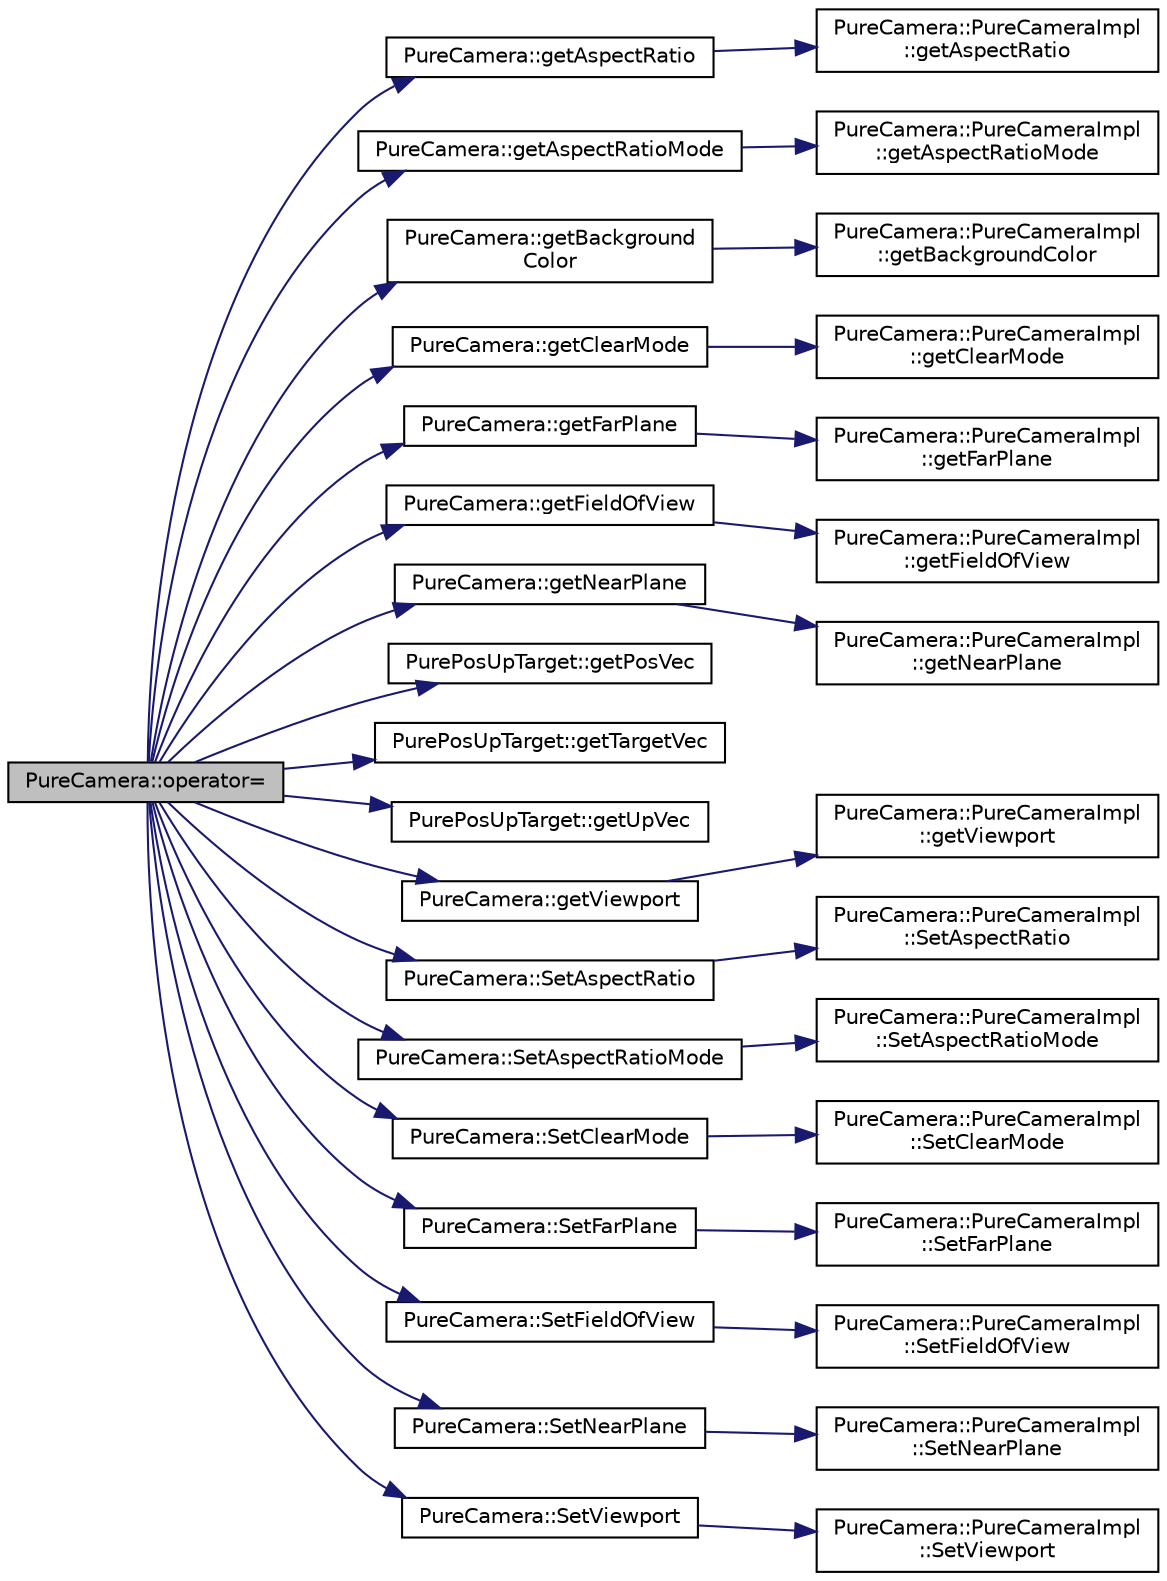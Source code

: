 digraph "PureCamera::operator="
{
 // LATEX_PDF_SIZE
  edge [fontname="Helvetica",fontsize="10",labelfontname="Helvetica",labelfontsize="10"];
  node [fontname="Helvetica",fontsize="10",shape=record];
  rankdir="LR";
  Node1 [label="PureCamera::operator=",height=0.2,width=0.4,color="black", fillcolor="grey75", style="filled", fontcolor="black",tooltip="Assignment operator."];
  Node1 -> Node2 [color="midnightblue",fontsize="10",style="solid",fontname="Helvetica"];
  Node2 [label="PureCamera::getAspectRatio",height=0.2,width=0.4,color="black", fillcolor="white", style="filled",URL="$class_pure_camera.html#a2d2b560f1297acf383ceb6655c798446",tooltip="Gets the camera's aspect ratio (usually viewport width / height)."];
  Node2 -> Node3 [color="midnightblue",fontsize="10",style="solid",fontname="Helvetica"];
  Node3 [label="PureCamera::PureCameraImpl\l::getAspectRatio",height=0.2,width=0.4,color="black", fillcolor="white", style="filled",URL="$class_pure_camera_1_1_pure_camera_impl.html#a447b5c4db82775c64e357ba54c362046",tooltip=" "];
  Node1 -> Node4 [color="midnightblue",fontsize="10",style="solid",fontname="Helvetica"];
  Node4 [label="PureCamera::getAspectRatioMode",height=0.2,width=0.4,color="black", fillcolor="white", style="filled",URL="$class_pure_camera.html#a742682ac90af0c9c7fd4f376644c92dd",tooltip="Gets aspect ratio mode."];
  Node4 -> Node5 [color="midnightblue",fontsize="10",style="solid",fontname="Helvetica"];
  Node5 [label="PureCamera::PureCameraImpl\l::getAspectRatioMode",height=0.2,width=0.4,color="black", fillcolor="white", style="filled",URL="$class_pure_camera_1_1_pure_camera_impl.html#ac92a99aeb08a2f5ee632c5a4d80e32da",tooltip=" "];
  Node1 -> Node6 [color="midnightblue",fontsize="10",style="solid",fontname="Helvetica"];
  Node6 [label="PureCamera::getBackground\lColor",height=0.2,width=0.4,color="black", fillcolor="white", style="filled",URL="$class_pure_camera.html#a49d634d706b7d98bcf653cbbee2f40fa",tooltip="Gets camera background color."];
  Node6 -> Node7 [color="midnightblue",fontsize="10",style="solid",fontname="Helvetica"];
  Node7 [label="PureCamera::PureCameraImpl\l::getBackgroundColor",height=0.2,width=0.4,color="black", fillcolor="white", style="filled",URL="$class_pure_camera_1_1_pure_camera_impl.html#a0c98020f1d3221fa3f46e57c95db982e",tooltip=" "];
  Node1 -> Node8 [color="midnightblue",fontsize="10",style="solid",fontname="Helvetica"];
  Node8 [label="PureCamera::getClearMode",height=0.2,width=0.4,color="black", fillcolor="white", style="filled",URL="$class_pure_camera.html#a8f34ba5e57c9236b592765e1e0924417",tooltip="Gets clear mode."];
  Node8 -> Node9 [color="midnightblue",fontsize="10",style="solid",fontname="Helvetica"];
  Node9 [label="PureCamera::PureCameraImpl\l::getClearMode",height=0.2,width=0.4,color="black", fillcolor="white", style="filled",URL="$class_pure_camera_1_1_pure_camera_impl.html#a07cdbc8e27b357617e3b20cba3bb2517",tooltip=" "];
  Node1 -> Node10 [color="midnightblue",fontsize="10",style="solid",fontname="Helvetica"];
  Node10 [label="PureCamera::getFarPlane",height=0.2,width=0.4,color="black", fillcolor="white", style="filled",URL="$class_pure_camera.html#aee59c6030123372763838b40540ec708",tooltip="Gets camera far plane distance from eye position."];
  Node10 -> Node11 [color="midnightblue",fontsize="10",style="solid",fontname="Helvetica"];
  Node11 [label="PureCamera::PureCameraImpl\l::getFarPlane",height=0.2,width=0.4,color="black", fillcolor="white", style="filled",URL="$class_pure_camera_1_1_pure_camera_impl.html#afb3f8445a9b37ec547a57f1427d01c4d",tooltip=" "];
  Node1 -> Node12 [color="midnightblue",fontsize="10",style="solid",fontname="Helvetica"];
  Node12 [label="PureCamera::getFieldOfView",height=0.2,width=0.4,color="black", fillcolor="white", style="filled",URL="$class_pure_camera.html#a0fda835ec152b082babe9b0f4d1f37de",tooltip="Gets camera field of view angle on Y direction in degrees."];
  Node12 -> Node13 [color="midnightblue",fontsize="10",style="solid",fontname="Helvetica"];
  Node13 [label="PureCamera::PureCameraImpl\l::getFieldOfView",height=0.2,width=0.4,color="black", fillcolor="white", style="filled",URL="$class_pure_camera_1_1_pure_camera_impl.html#a3589018a26d86c31c58483f0ede0ad1d",tooltip=" "];
  Node1 -> Node14 [color="midnightblue",fontsize="10",style="solid",fontname="Helvetica"];
  Node14 [label="PureCamera::getNearPlane",height=0.2,width=0.4,color="black", fillcolor="white", style="filled",URL="$class_pure_camera.html#a68214d5a55c9f3e1d76031f8dba45df2",tooltip="Gets camera near plane distance from eye position."];
  Node14 -> Node15 [color="midnightblue",fontsize="10",style="solid",fontname="Helvetica"];
  Node15 [label="PureCamera::PureCameraImpl\l::getNearPlane",height=0.2,width=0.4,color="black", fillcolor="white", style="filled",URL="$class_pure_camera_1_1_pure_camera_impl.html#a86023acd07bcf46a24ae77b22bd16eae",tooltip=" "];
  Node1 -> Node16 [color="midnightblue",fontsize="10",style="solid",fontname="Helvetica"];
  Node16 [label="PurePosUpTarget::getPosVec",height=0.2,width=0.4,color="black", fillcolor="white", style="filled",URL="$class_pure_pos_up_target.html#a9746aa7f7dc347d35178b2f61acce74f",tooltip="Gets Position vector."];
  Node1 -> Node17 [color="midnightblue",fontsize="10",style="solid",fontname="Helvetica"];
  Node17 [label="PurePosUpTarget::getTargetVec",height=0.2,width=0.4,color="black", fillcolor="white", style="filled",URL="$class_pure_pos_up_target.html#a3581f9c62cc1455af15f144553a8beda",tooltip="Gets Target vector."];
  Node1 -> Node18 [color="midnightblue",fontsize="10",style="solid",fontname="Helvetica"];
  Node18 [label="PurePosUpTarget::getUpVec",height=0.2,width=0.4,color="black", fillcolor="white", style="filled",URL="$class_pure_pos_up_target.html#a430e790734bb2fb61f4fca5e09fefd35",tooltip="Gets Up vector."];
  Node1 -> Node19 [color="midnightblue",fontsize="10",style="solid",fontname="Helvetica"];
  Node19 [label="PureCamera::getViewport",height=0.2,width=0.4,color="black", fillcolor="white", style="filled",URL="$class_pure_camera.html#a165e80e61119139c31f6bbd3dccf8ce4",tooltip="Gets camera viewport."];
  Node19 -> Node20 [color="midnightblue",fontsize="10",style="solid",fontname="Helvetica"];
  Node20 [label="PureCamera::PureCameraImpl\l::getViewport",height=0.2,width=0.4,color="black", fillcolor="white", style="filled",URL="$class_pure_camera_1_1_pure_camera_impl.html#a5724f8f555758426f37e0a0983593215",tooltip=" "];
  Node1 -> Node21 [color="midnightblue",fontsize="10",style="solid",fontname="Helvetica"];
  Node21 [label="PureCamera::SetAspectRatio",height=0.2,width=0.4,color="black", fillcolor="white", style="filled",URL="$class_pure_camera.html#a283987ed71affb9135a093541e61c00b",tooltip="Sets the camera's aspect ratio (usually viewport width / height)."];
  Node21 -> Node22 [color="midnightblue",fontsize="10",style="solid",fontname="Helvetica"];
  Node22 [label="PureCamera::PureCameraImpl\l::SetAspectRatio",height=0.2,width=0.4,color="black", fillcolor="white", style="filled",URL="$class_pure_camera_1_1_pure_camera_impl.html#a7fda80e7e0edaf8533d6f764bee8b31c",tooltip=" "];
  Node1 -> Node23 [color="midnightblue",fontsize="10",style="solid",fontname="Helvetica"];
  Node23 [label="PureCamera::SetAspectRatioMode",height=0.2,width=0.4,color="black", fillcolor="white", style="filled",URL="$class_pure_camera.html#aebad95ce235d0b2f289bf6e7ef1eba28",tooltip="Sets aspect ratio mode."];
  Node23 -> Node24 [color="midnightblue",fontsize="10",style="solid",fontname="Helvetica"];
  Node24 [label="PureCamera::PureCameraImpl\l::SetAspectRatioMode",height=0.2,width=0.4,color="black", fillcolor="white", style="filled",URL="$class_pure_camera_1_1_pure_camera_impl.html#a365fa5d60966ecfdef83d6c6ef018f78",tooltip=" "];
  Node1 -> Node25 [color="midnightblue",fontsize="10",style="solid",fontname="Helvetica"];
  Node25 [label="PureCamera::SetClearMode",height=0.2,width=0.4,color="black", fillcolor="white", style="filled",URL="$class_pure_camera.html#a5f8a2a93dcb5d52ecf40a0937d9ab372",tooltip="Sets clear mode."];
  Node25 -> Node26 [color="midnightblue",fontsize="10",style="solid",fontname="Helvetica"];
  Node26 [label="PureCamera::PureCameraImpl\l::SetClearMode",height=0.2,width=0.4,color="black", fillcolor="white", style="filled",URL="$class_pure_camera_1_1_pure_camera_impl.html#adfeba3da9ca46c32142fd6d0c6a140c2",tooltip=" "];
  Node1 -> Node27 [color="midnightblue",fontsize="10",style="solid",fontname="Helvetica"];
  Node27 [label="PureCamera::SetFarPlane",height=0.2,width=0.4,color="black", fillcolor="white", style="filled",URL="$class_pure_camera.html#a415913a52e3fc1ed8c3dfc7d44ae09e3",tooltip="Sets camera far plane distance from eye position."];
  Node27 -> Node28 [color="midnightblue",fontsize="10",style="solid",fontname="Helvetica"];
  Node28 [label="PureCamera::PureCameraImpl\l::SetFarPlane",height=0.2,width=0.4,color="black", fillcolor="white", style="filled",URL="$class_pure_camera_1_1_pure_camera_impl.html#a5031b90e480a88bc31113a5a4169aad5",tooltip=" "];
  Node1 -> Node29 [color="midnightblue",fontsize="10",style="solid",fontname="Helvetica"];
  Node29 [label="PureCamera::SetFieldOfView",height=0.2,width=0.4,color="black", fillcolor="white", style="filled",URL="$class_pure_camera.html#ae8d79b265a02d8462cd9ea2f988f1bc5",tooltip="Sets camera field of view angle on Y direction in degrees."];
  Node29 -> Node30 [color="midnightblue",fontsize="10",style="solid",fontname="Helvetica"];
  Node30 [label="PureCamera::PureCameraImpl\l::SetFieldOfView",height=0.2,width=0.4,color="black", fillcolor="white", style="filled",URL="$class_pure_camera_1_1_pure_camera_impl.html#abc8af462c3173075afa3a716a294d910",tooltip=" "];
  Node1 -> Node31 [color="midnightblue",fontsize="10",style="solid",fontname="Helvetica"];
  Node31 [label="PureCamera::SetNearPlane",height=0.2,width=0.4,color="black", fillcolor="white", style="filled",URL="$class_pure_camera.html#a499de0796782488db483ae5ef20c5fc6",tooltip="Sets camera near plane distance from eye position."];
  Node31 -> Node32 [color="midnightblue",fontsize="10",style="solid",fontname="Helvetica"];
  Node32 [label="PureCamera::PureCameraImpl\l::SetNearPlane",height=0.2,width=0.4,color="black", fillcolor="white", style="filled",URL="$class_pure_camera_1_1_pure_camera_impl.html#adcf941158d1447b201ffebcff12f0c94",tooltip=" "];
  Node1 -> Node33 [color="midnightblue",fontsize="10",style="solid",fontname="Helvetica"];
  Node33 [label="PureCamera::SetViewport",height=0.2,width=0.4,color="black", fillcolor="white", style="filled",URL="$class_pure_camera.html#a8aa2a4ed2a95b89493a457267adf142d",tooltip="Sets viewport position and size."];
  Node33 -> Node34 [color="midnightblue",fontsize="10",style="solid",fontname="Helvetica"];
  Node34 [label="PureCamera::PureCameraImpl\l::SetViewport",height=0.2,width=0.4,color="black", fillcolor="white", style="filled",URL="$class_pure_camera_1_1_pure_camera_impl.html#a68577ac653d5d208e8661b2a10b55625",tooltip=" "];
}
